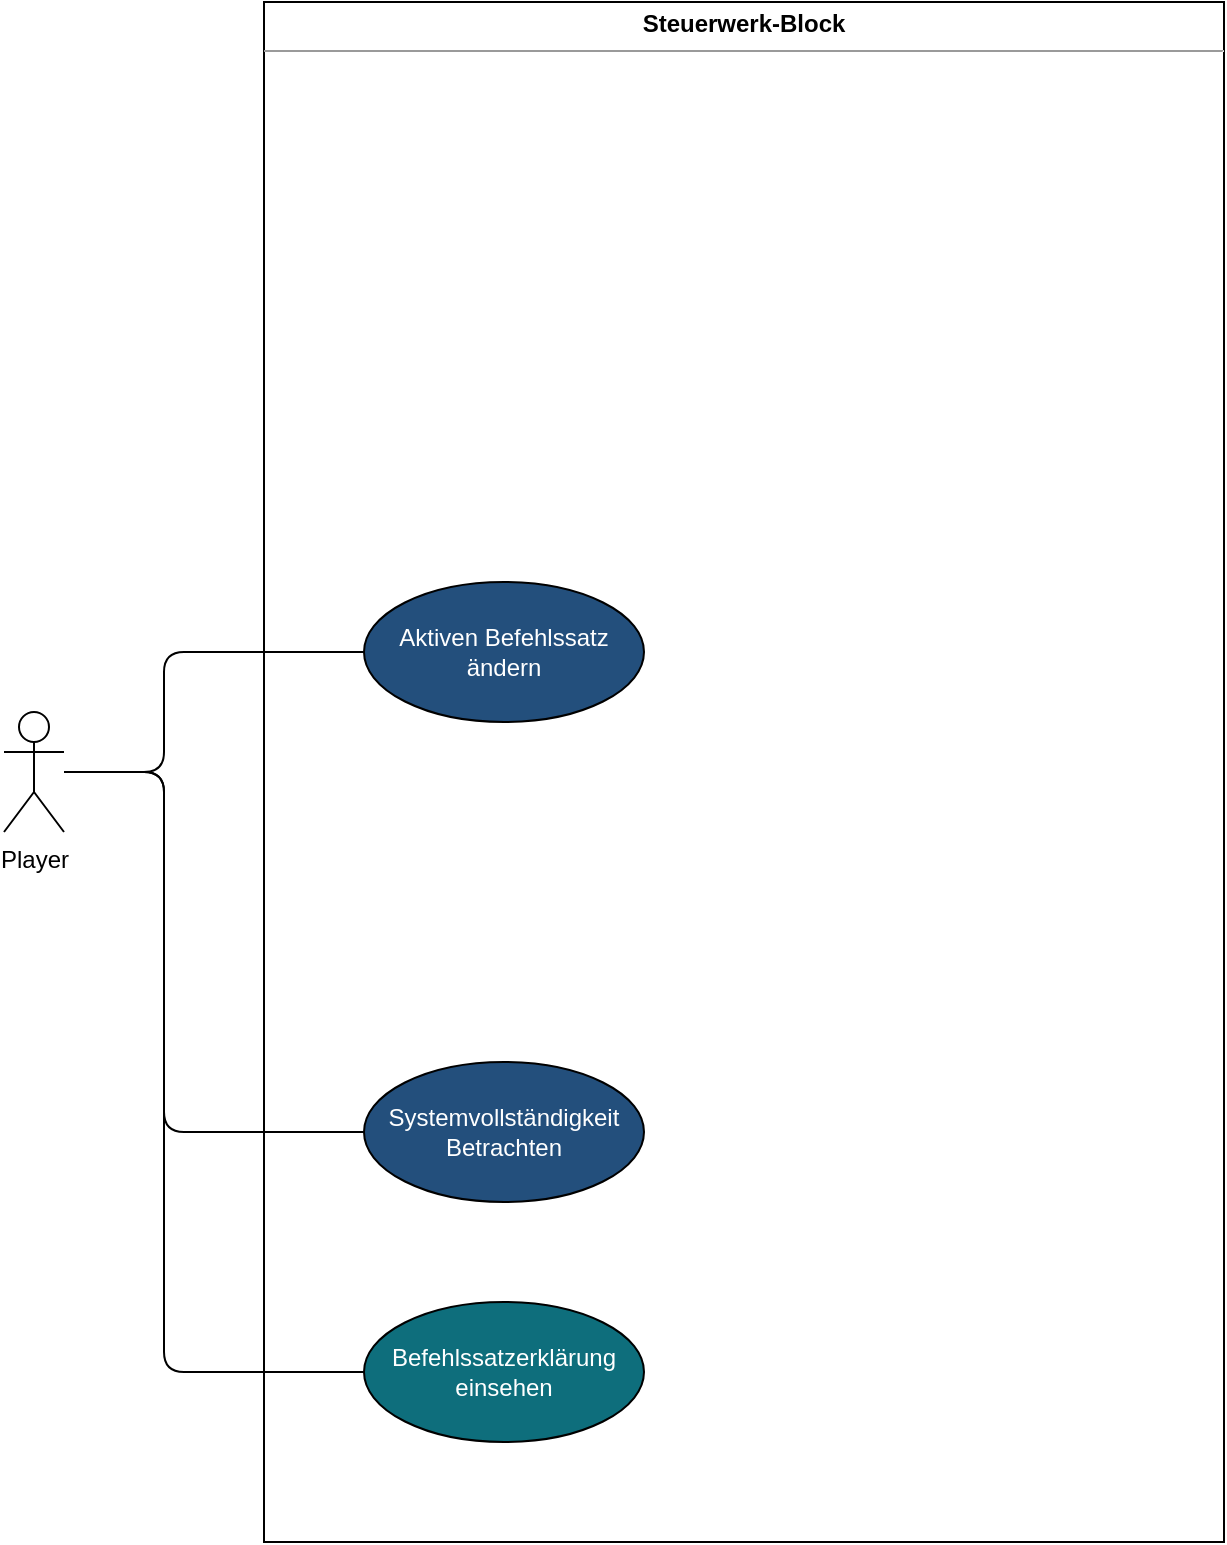 <mxfile version="22.1.4" type="github">
  <diagram name="Seite-1" id="iX9Erlg4D91D7t5KcNKl">
    <mxGraphModel dx="1121" dy="602" grid="1" gridSize="10" guides="1" tooltips="1" connect="1" arrows="1" fold="1" page="1" pageScale="1" pageWidth="827" pageHeight="1169" math="0" shadow="0">
      <root>
        <mxCell id="0" />
        <mxCell id="1" parent="0" />
        <mxCell id="bFwOeTiSTafPXpueslh1-16" value="&lt;p style=&quot;margin: 0px ; margin-top: 4px ; text-align: center&quot;&gt;&lt;b&gt;Steuerwerk-Block&lt;/b&gt;&lt;/p&gt;&lt;hr size=&quot;1&quot;&gt;&lt;div style=&quot;height: 2px&quot;&gt;&lt;/div&gt;" style="verticalAlign=top;align=left;overflow=fill;fontSize=12;fontFamily=Helvetica;html=1;" vertex="1" parent="1">
          <mxGeometry x="140" y="10" width="480" height="770" as="geometry" />
        </mxCell>
        <mxCell id="bFwOeTiSTafPXpueslh1-17" style="edgeStyle=orthogonalEdgeStyle;rounded=1;orthogonalLoop=1;jettySize=auto;html=1;endArrow=none;endFill=0;" edge="1" parent="1" source="bFwOeTiSTafPXpueslh1-22" target="bFwOeTiSTafPXpueslh1-24">
          <mxGeometry relative="1" as="geometry">
            <Array as="points">
              <mxPoint x="90" y="395" />
              <mxPoint x="90" y="335" />
            </Array>
          </mxGeometry>
        </mxCell>
        <mxCell id="bFwOeTiSTafPXpueslh1-19" style="edgeStyle=orthogonalEdgeStyle;rounded=1;orthogonalLoop=1;jettySize=auto;html=1;endArrow=none;endFill=0;" edge="1" parent="1" source="bFwOeTiSTafPXpueslh1-22" target="bFwOeTiSTafPXpueslh1-25">
          <mxGeometry relative="1" as="geometry">
            <Array as="points">
              <mxPoint x="90" y="395" />
              <mxPoint x="90" y="575" />
            </Array>
          </mxGeometry>
        </mxCell>
        <mxCell id="bFwOeTiSTafPXpueslh1-21" style="edgeStyle=orthogonalEdgeStyle;rounded=1;orthogonalLoop=1;jettySize=auto;html=1;endArrow=none;endFill=0;" edge="1" parent="1" source="bFwOeTiSTafPXpueslh1-22" target="bFwOeTiSTafPXpueslh1-27">
          <mxGeometry relative="1" as="geometry">
            <Array as="points">
              <mxPoint x="90" y="395" />
              <mxPoint x="90" y="695" />
            </Array>
          </mxGeometry>
        </mxCell>
        <mxCell id="bFwOeTiSTafPXpueslh1-22" value="Player" style="shape=umlActor;verticalLabelPosition=bottom;labelBackgroundColor=#ffffff;verticalAlign=top;html=1;outlineConnect=0;" vertex="1" parent="1">
          <mxGeometry x="10" y="365" width="30" height="60" as="geometry" />
        </mxCell>
        <mxCell id="bFwOeTiSTafPXpueslh1-24" value="Aktiven Befehlssatz ändern" style="ellipse;whiteSpace=wrap;html=1;fillColor=#234f7c;fontColor=#FFFFFF;" vertex="1" parent="1">
          <mxGeometry x="190" y="300" width="140" height="70" as="geometry" />
        </mxCell>
        <mxCell id="bFwOeTiSTafPXpueslh1-25" value="Systemvollständigkeit&lt;br&gt;Betrachten" style="ellipse;whiteSpace=wrap;html=1;fillColor=#234f7c;fontColor=#FFFFFF;" vertex="1" parent="1">
          <mxGeometry x="190" y="540" width="140" height="70" as="geometry" />
        </mxCell>
        <mxCell id="bFwOeTiSTafPXpueslh1-27" value="Befehlssatzerklärung einsehen" style="ellipse;whiteSpace=wrap;html=1;fillColor=#0e6e7c;fontColor=#FFFFFF;" vertex="1" parent="1">
          <mxGeometry x="190" y="660" width="140" height="70" as="geometry" />
        </mxCell>
      </root>
    </mxGraphModel>
  </diagram>
</mxfile>

